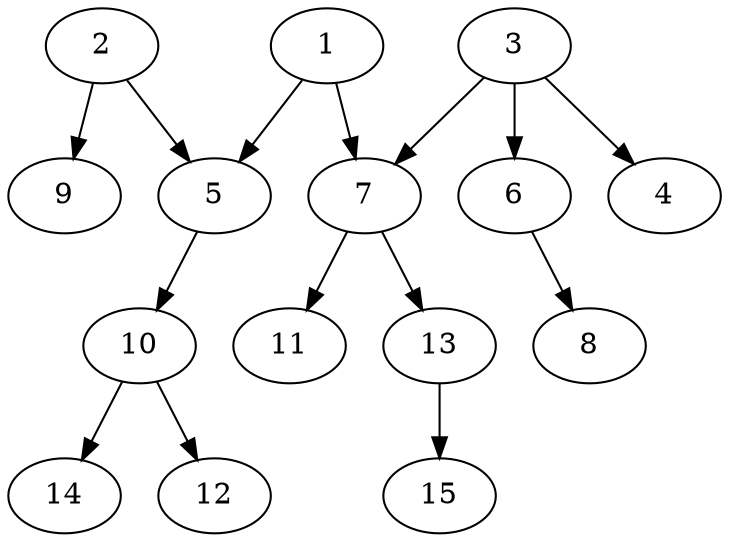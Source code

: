 // DAG automatically generated by daggen at Fri May 24 12:58:23 2024
// daggen-master/daggen -n 15 --fat 0.5 --density 0.5 --regular 0.5 --jump 2 --minalpha 20 --maxalpha 50 --dot -o dags_dot_15/sim_2.dot 
digraph G {
  1 [size="7494966123", alpha="29.14"]
  1 -> 5 [size ="134217728"]
  1 -> 7 [size ="134217728"]
  2 [size="183322516496", alpha="23.79"]
  2 -> 5 [size ="411041792"]
  2 -> 9 [size ="411041792"]
  3 [size="28001127620", alpha="34.59"]
  3 -> 4 [size ="536870912"]
  3 -> 6 [size ="536870912"]
  3 -> 7 [size ="536870912"]
  4 [size="95592513078", alpha="33.10"]
  5 [size="122911931193", alpha="48.90"]
  5 -> 10 [size ="411041792"]
  6 [size="231928233984", alpha="38.61"]
  6 -> 8 [size ="301989888"]
  7 [size="165362757957", alpha="47.11"]
  7 -> 11 [size ="301989888"]
  7 -> 13 [size ="301989888"]
  8 [size="141726077824", alpha="40.39"]
  9 [size="1686292003", alpha="43.73"]
  10 [size="10933666840", alpha="25.38"]
  10 -> 12 [size ="209715200"]
  10 -> 14 [size ="209715200"]
  11 [size="495384350384", alpha="41.84"]
  12 [size="231928233984", alpha="23.81"]
  13 [size="19942642379", alpha="35.92"]
  13 -> 15 [size ="33554432"]
  14 [size="68719476736", alpha="43.70"]
  15 [size="18181454891", alpha="27.80"]
}
